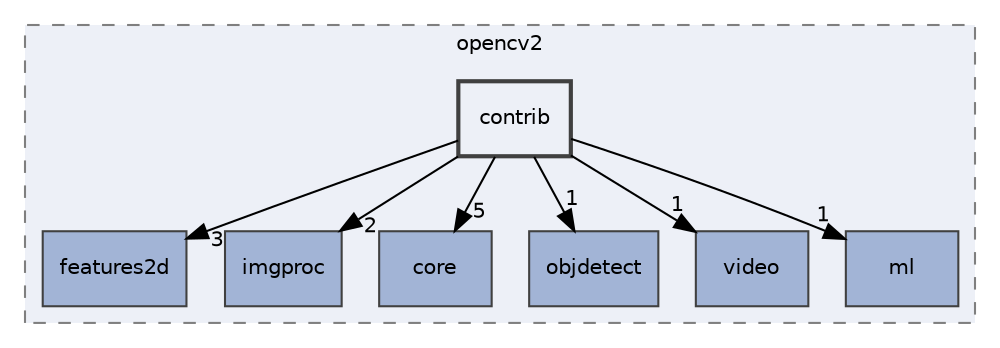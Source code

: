 digraph "P4ALL_OCR-TABLES/vendor/OpenCV/build/include/opencv2/contrib"
{
 // LATEX_PDF_SIZE
  edge [fontname="Helvetica",fontsize="10",labelfontname="Helvetica",labelfontsize="10"];
  node [fontname="Helvetica",fontsize="10",shape=record];
  compound=true
  subgraph clusterdir_82e4f955188045376eca4cdd73edc36b {
    graph [ bgcolor="#edf0f7", pencolor="grey50", style="filled,dashed,", label="opencv2", fontname="Helvetica", fontsize="10", URL="dir_82e4f955188045376eca4cdd73edc36b.html"]
  dir_126bc893a34f338fb13307d15c2fd5e7 [shape=box, label="features2d", style="filled,", fillcolor="#a2b4d6", color="grey25", URL="dir_126bc893a34f338fb13307d15c2fd5e7.html"];
  dir_e48ff80f84c28ff88b55c48d0d7e2325 [shape=box, label="imgproc", style="filled,", fillcolor="#a2b4d6", color="grey25", URL="dir_e48ff80f84c28ff88b55c48d0d7e2325.html"];
  dir_d0a90bd216adce98fc120e9c5b54a47b [shape=box, label="core", style="filled,", fillcolor="#a2b4d6", color="grey25", URL="dir_d0a90bd216adce98fc120e9c5b54a47b.html"];
  dir_4f1c6aa8d29ac25cee50cb940f5e5950 [shape=box, label="objdetect", style="filled,", fillcolor="#a2b4d6", color="grey25", URL="dir_4f1c6aa8d29ac25cee50cb940f5e5950.html"];
  dir_83e532becf89bd1b07b125282a7a4621 [shape=box, label="video", style="filled,", fillcolor="#a2b4d6", color="grey25", URL="dir_83e532becf89bd1b07b125282a7a4621.html"];
  dir_be3da771138d7fd4b2d57f98326b072b [shape=box, label="ml", style="filled,", fillcolor="#a2b4d6", color="grey25", URL="dir_be3da771138d7fd4b2d57f98326b072b.html"];
  dir_8eda65b144aa60a61296b7e34d741387 [shape=box, label="contrib", style="filled,bold,", fillcolor="#edf0f7", color="grey25", URL="dir_8eda65b144aa60a61296b7e34d741387.html"];
  }
  dir_8eda65b144aa60a61296b7e34d741387->dir_126bc893a34f338fb13307d15c2fd5e7 [headlabel="3", labeldistance=1.5 headhref="dir_000004_000011.html"];
  dir_8eda65b144aa60a61296b7e34d741387->dir_4f1c6aa8d29ac25cee50cb940f5e5950 [headlabel="1", labeldistance=1.5 headhref="dir_000004_000032.html"];
  dir_8eda65b144aa60a61296b7e34d741387->dir_83e532becf89bd1b07b125282a7a4621 [headlabel="1", labeldistance=1.5 headhref="dir_000004_000049.html"];
  dir_8eda65b144aa60a61296b7e34d741387->dir_be3da771138d7fd4b2d57f98326b072b [headlabel="1", labeldistance=1.5 headhref="dir_000004_000028.html"];
  dir_8eda65b144aa60a61296b7e34d741387->dir_d0a90bd216adce98fc120e9c5b54a47b [headlabel="5", labeldistance=1.5 headhref="dir_000004_000006.html"];
  dir_8eda65b144aa60a61296b7e34d741387->dir_e48ff80f84c28ff88b55c48d0d7e2325 [headlabel="2", labeldistance=1.5 headhref="dir_000004_000019.html"];
}
